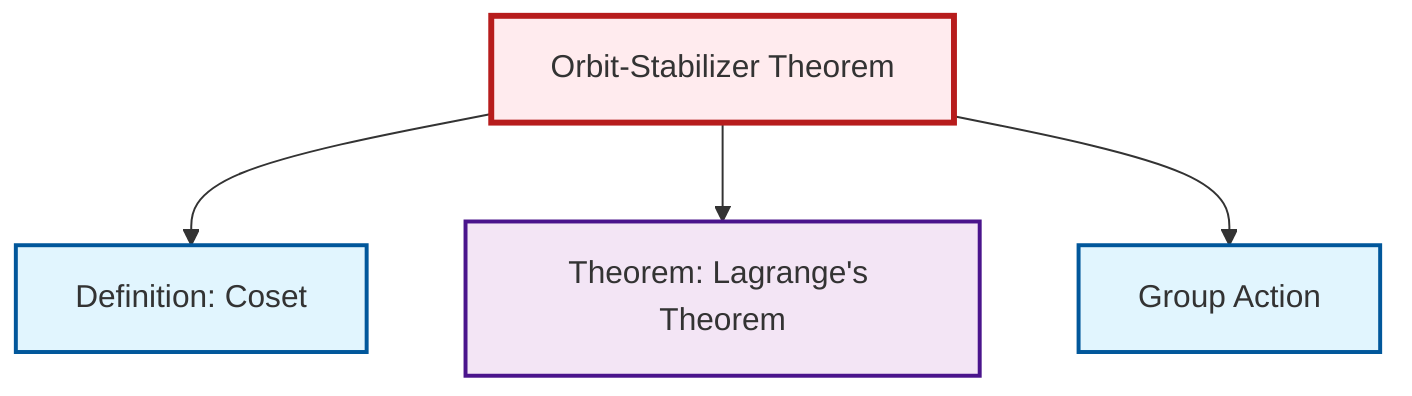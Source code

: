 graph TD
    classDef definition fill:#e1f5fe,stroke:#01579b,stroke-width:2px
    classDef theorem fill:#f3e5f5,stroke:#4a148c,stroke-width:2px
    classDef axiom fill:#fff3e0,stroke:#e65100,stroke-width:2px
    classDef example fill:#e8f5e9,stroke:#1b5e20,stroke-width:2px
    classDef current fill:#ffebee,stroke:#b71c1c,stroke-width:3px
    thm-orbit-stabilizer["Orbit-Stabilizer Theorem"]:::theorem
    def-group-action["Group Action"]:::definition
    thm-lagrange["Theorem: Lagrange's Theorem"]:::theorem
    def-coset["Definition: Coset"]:::definition
    thm-orbit-stabilizer --> def-coset
    thm-orbit-stabilizer --> thm-lagrange
    thm-orbit-stabilizer --> def-group-action
    class thm-orbit-stabilizer current